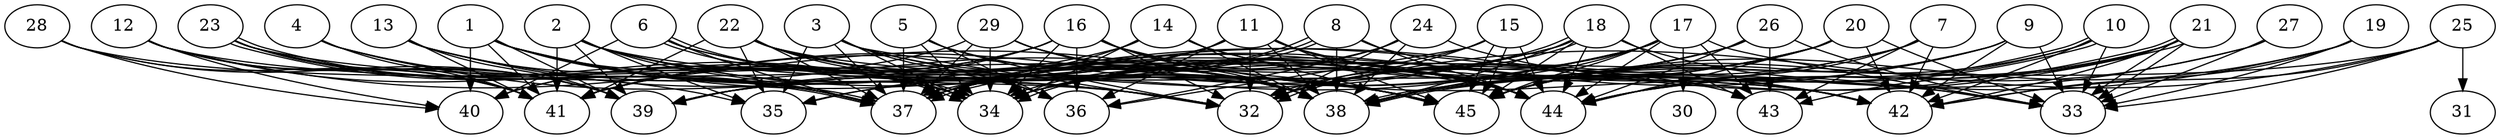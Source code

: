 // DAG (tier=3-complex, mode=data, n=45, ccr=0.541, fat=0.764, density=0.730, regular=0.209, jump=0.221, mindata=4194304, maxdata=33554432)
// DAG automatically generated by daggen at Sun Aug 24 16:33:35 2025
// /home/ermia/Project/Environments/daggen/bin/daggen --dot --ccr 0.541 --fat 0.764 --regular 0.209 --density 0.730 --jump 0.221 --mindata 4194304 --maxdata 33554432 -n 45 
digraph G {
  1 [size="5420922984728732", alpha="0.14", expect_size="2710461492364366"]
  1 -> 32 [size ="287864847859712"]
  1 -> 34 [size ="287864847859712"]
  1 -> 37 [size ="287864847859712"]
  1 -> 39 [size ="287864847859712"]
  1 -> 40 [size ="287864847859712"]
  1 -> 41 [size ="287864847859712"]
  1 -> 44 [size ="287864847859712"]
  1 -> 45 [size ="287864847859712"]
  2 [size="146833274632127328", alpha="0.11", expect_size="73416637316063664"]
  2 -> 32 [size ="264101238407168"]
  2 -> 34 [size ="264101238407168"]
  2 -> 35 [size ="264101238407168"]
  2 -> 37 [size ="264101238407168"]
  2 -> 39 [size ="264101238407168"]
  2 -> 41 [size ="264101238407168"]
  2 -> 42 [size ="264101238407168"]
  2 -> 45 [size ="264101238407168"]
  3 [size="20842283008000000000000", alpha="0.01", expect_size="10421141504000000000000"]
  3 -> 32 [size ="6058803200000000"]
  3 -> 34 [size ="6058803200000000"]
  3 -> 35 [size ="6058803200000000"]
  3 -> 36 [size ="6058803200000000"]
  3 -> 37 [size ="6058803200000000"]
  3 -> 38 [size ="6058803200000000"]
  3 -> 45 [size ="6058803200000000"]
  4 [size="832413363465250304", alpha="0.01", expect_size="416206681732625152"]
  4 -> 32 [size ="606647487561728"]
  4 -> 34 [size ="606647487561728"]
  4 -> 37 [size ="606647487561728"]
  4 -> 41 [size ="606647487561728"]
  5 [size="10010838913329662001152", alpha="0.18", expect_size="5005419456664831000576"]
  5 -> 32 [size ="3715953770627072"]
  5 -> 34 [size ="3715953770627072"]
  5 -> 36 [size ="3715953770627072"]
  5 -> 37 [size ="3715953770627072"]
  5 -> 38 [size ="3715953770627072"]
  6 [size="67903684565279176", alpha="0.06", expect_size="33951842282639588"]
  6 -> 34 [size ="3122730094297088"]
  6 -> 34 [size ="3122730094297088"]
  6 -> 37 [size ="3122730094297088"]
  6 -> 38 [size ="3122730094297088"]
  6 -> 40 [size ="3122730094297088"]
  6 -> 44 [size ="3122730094297088"]
  7 [size="13883233611464830976", alpha="0.17", expect_size="6941616805732415488"]
  7 -> 32 [size ="7533649662574592"]
  7 -> 34 [size ="7533649662574592"]
  7 -> 42 [size ="7533649662574592"]
  7 -> 43 [size ="7533649662574592"]
  7 -> 44 [size ="7533649662574592"]
  8 [size="6871385808313622528", alpha="0.12", expect_size="3435692904156811264"]
  8 -> 34 [size ="3129855545704448"]
  8 -> 34 [size ="3129855545704448"]
  8 -> 38 [size ="3129855545704448"]
  8 -> 39 [size ="3129855545704448"]
  8 -> 42 [size ="3129855545704448"]
  8 -> 44 [size ="3129855545704448"]
  9 [size="25473471380954227408896", alpha="0.18", expect_size="12736735690477113704448"]
  9 -> 33 [size ="6925993428123648"]
  9 -> 37 [size ="6925993428123648"]
  9 -> 38 [size ="6925993428123648"]
  9 -> 42 [size ="6925993428123648"]
  9 -> 45 [size ="6925993428123648"]
  10 [size="503849171381304576", alpha="0.01", expect_size="251924585690652288"]
  10 -> 33 [size ="1030582905602048"]
  10 -> 38 [size ="1030582905602048"]
  10 -> 38 [size ="1030582905602048"]
  10 -> 42 [size ="1030582905602048"]
  10 -> 44 [size ="1030582905602048"]
  10 -> 45 [size ="1030582905602048"]
  11 [size="1765538088997667995648", alpha="0.08", expect_size="882769044498833997824"]
  11 -> 32 [size ="1168623766863872"]
  11 -> 35 [size ="1168623766863872"]
  11 -> 36 [size ="1168623766863872"]
  11 -> 37 [size ="1168623766863872"]
  11 -> 38 [size ="1168623766863872"]
  11 -> 39 [size ="1168623766863872"]
  11 -> 42 [size ="1168623766863872"]
  11 -> 44 [size ="1168623766863872"]
  11 -> 45 [size ="1168623766863872"]
  12 [size="942575653486592000000", alpha="0.16", expect_size="471287826743296000000"]
  12 -> 32 [size ="769072824320000"]
  12 -> 37 [size ="769072824320000"]
  12 -> 38 [size ="769072824320000"]
  12 -> 39 [size ="769072824320000"]
  12 -> 40 [size ="769072824320000"]
  12 -> 41 [size ="769072824320000"]
  13 [size="38831175859786976", alpha="0.16", expect_size="19415587929893488"]
  13 -> 32 [size ="1046262623240192"]
  13 -> 34 [size ="1046262623240192"]
  13 -> 38 [size ="1046262623240192"]
  13 -> 39 [size ="1046262623240192"]
  13 -> 41 [size ="1046262623240192"]
  14 [size="142894811855806832", alpha="0.13", expect_size="71447405927903416"]
  14 -> 34 [size ="5687723864096768"]
  14 -> 37 [size ="5687723864096768"]
  14 -> 38 [size ="5687723864096768"]
  14 -> 41 [size ="5687723864096768"]
  14 -> 44 [size ="5687723864096768"]
  14 -> 45 [size ="5687723864096768"]
  15 [size="17687636064436383744", alpha="0.07", expect_size="8843818032218191872"]
  15 -> 32 [size ="6452770819276800"]
  15 -> 36 [size ="6452770819276800"]
  15 -> 37 [size ="6452770819276800"]
  15 -> 44 [size ="6452770819276800"]
  15 -> 45 [size ="6452770819276800"]
  15 -> 45 [size ="6452770819276800"]
  16 [size="7090352392464439967744", alpha="0.07", expect_size="3545176196232219983872"]
  16 -> 32 [size ="2952581315821568"]
  16 -> 33 [size ="2952581315821568"]
  16 -> 34 [size ="2952581315821568"]
  16 -> 36 [size ="2952581315821568"]
  16 -> 38 [size ="2952581315821568"]
  16 -> 39 [size ="2952581315821568"]
  16 -> 40 [size ="2952581315821568"]
  16 -> 41 [size ="2952581315821568"]
  16 -> 44 [size ="2952581315821568"]
  16 -> 45 [size ="2952581315821568"]
  17 [size="5199178244372281", alpha="0.06", expect_size="2599589122186140"]
  17 -> 30 [size ="239744034275328"]
  17 -> 32 [size ="239744034275328"]
  17 -> 33 [size ="239744034275328"]
  17 -> 35 [size ="239744034275328"]
  17 -> 38 [size ="239744034275328"]
  17 -> 39 [size ="239744034275328"]
  17 -> 41 [size ="239744034275328"]
  17 -> 43 [size ="239744034275328"]
  17 -> 44 [size ="239744034275328"]
  17 -> 45 [size ="239744034275328"]
  18 [size="62068219229555368", alpha="0.11", expect_size="31034109614777684"]
  18 -> 32 [size ="1278829943324672"]
  18 -> 32 [size ="1278829943324672"]
  18 -> 33 [size ="1278829943324672"]
  18 -> 38 [size ="1278829943324672"]
  18 -> 39 [size ="1278829943324672"]
  18 -> 41 [size ="1278829943324672"]
  18 -> 43 [size ="1278829943324672"]
  18 -> 44 [size ="1278829943324672"]
  18 -> 45 [size ="1278829943324672"]
  19 [size="4835763401891581952", alpha="0.14", expect_size="2417881700945790976"]
  19 -> 33 [size ="3088512190513152"]
  19 -> 38 [size ="3088512190513152"]
  19 -> 42 [size ="3088512190513152"]
  19 -> 45 [size ="3088512190513152"]
  20 [size="3744786942982619136000", alpha="0.13", expect_size="1872393471491309568000"]
  20 -> 32 [size ="1929188789452800"]
  20 -> 33 [size ="1929188789452800"]
  20 -> 34 [size ="1929188789452800"]
  20 -> 37 [size ="1929188789452800"]
  20 -> 42 [size ="1929188789452800"]
  20 -> 44 [size ="1929188789452800"]
  20 -> 45 [size ="1929188789452800"]
  21 [size="36284152513914994688000", alpha="0.15", expect_size="18142076256957497344000"]
  21 -> 33 [size ="8768015512371200"]
  21 -> 33 [size ="8768015512371200"]
  21 -> 37 [size ="8768015512371200"]
  21 -> 37 [size ="8768015512371200"]
  21 -> 42 [size ="8768015512371200"]
  21 -> 43 [size ="8768015512371200"]
  21 -> 44 [size ="8768015512371200"]
  21 -> 45 [size ="8768015512371200"]
  22 [size="101988055691444192", alpha="0.06", expect_size="50994027845722096"]
  22 -> 34 [size ="2804657474764800"]
  22 -> 35 [size ="2804657474764800"]
  22 -> 36 [size ="2804657474764800"]
  22 -> 37 [size ="2804657474764800"]
  22 -> 38 [size ="2804657474764800"]
  22 -> 41 [size ="2804657474764800"]
  22 -> 42 [size ="2804657474764800"]
  22 -> 45 [size ="2804657474764800"]
  23 [size="99744472904607504", alpha="0.17", expect_size="49872236452303752"]
  23 -> 34 [size ="1689335468392448"]
  23 -> 35 [size ="1689335468392448"]
  23 -> 37 [size ="1689335468392448"]
  23 -> 37 [size ="1689335468392448"]
  23 -> 39 [size ="1689335468392448"]
  23 -> 41 [size ="1689335468392448"]
  23 -> 43 [size ="1689335468392448"]
  24 [size="20518255582137810944000", alpha="0.17", expect_size="10259127791068905472000"]
  24 -> 32 [size ="5995843341516800"]
  24 -> 34 [size ="5995843341516800"]
  24 -> 36 [size ="5995843341516800"]
  24 -> 38 [size ="5995843341516800"]
  24 -> 42 [size ="5995843341516800"]
  25 [size="26044171906965257060352", alpha="0.03", expect_size="13022085953482628530176"]
  25 -> 31 [size ="7029056310607872"]
  25 -> 32 [size ="7029056310607872"]
  25 -> 33 [size ="7029056310607872"]
  25 -> 34 [size ="7029056310607872"]
  25 -> 42 [size ="7029056310607872"]
  26 [size="33559353704385392", alpha="0.15", expect_size="16779676852192696"]
  26 -> 32 [size ="1017606903431168"]
  26 -> 33 [size ="1017606903431168"]
  26 -> 34 [size ="1017606903431168"]
  26 -> 37 [size ="1017606903431168"]
  26 -> 43 [size ="1017606903431168"]
  26 -> 44 [size ="1017606903431168"]
  27 [size="336798721603789888", alpha="0.05", expect_size="168399360801894944"]
  27 -> 33 [size ="7217767107264512"]
  27 -> 38 [size ="7217767107264512"]
  27 -> 44 [size ="7217767107264512"]
  28 [size="670175481995265572864", alpha="0.03", expect_size="335087740997632786432"]
  28 -> 39 [size ="612654569750528"]
  28 -> 40 [size ="612654569750528"]
  28 -> 41 [size ="612654569750528"]
  28 -> 44 [size ="612654569750528"]
  29 [size="810671682508728704", alpha="0.13", expect_size="405335841254364352"]
  29 -> 34 [size ="692677301501952"]
  29 -> 37 [size ="692677301501952"]
  29 -> 38 [size ="692677301501952"]
  29 -> 40 [size ="692677301501952"]
  29 -> 44 [size ="692677301501952"]
  29 -> 45 [size ="692677301501952"]
  30 [size="7902716502047656960", alpha="0.03", expect_size="3951358251023828480"]
  31 [size="1201900267852045221888", alpha="0.00", expect_size="600950133926022610944"]
  32 [size="1988359782607618048000", alpha="0.03", expect_size="994179891303809024000"]
  33 [size="18061140137591130112", alpha="0.00", expect_size="9030570068795565056"]
  34 [size="18886112038566244", alpha="0.06", expect_size="9443056019283122"]
  35 [size="5770477951879958528", alpha="0.17", expect_size="2885238975939979264"]
  36 [size="1675999318114304000000", alpha="0.09", expect_size="837999659057152000000"]
  37 [size="16188681022440069120", alpha="0.12", expect_size="8094340511220034560"]
  38 [size="502546177807961024", alpha="0.08", expect_size="251273088903980512"]
  39 [size="18397067803359182848000", alpha="0.01", expect_size="9198533901679591424000"]
  40 [size="241482928062022592", alpha="0.16", expect_size="120741464031011296"]
  41 [size="1653622977999074560", alpha="0.13", expect_size="826811488999537280"]
  42 [size="6397061581718312960", alpha="0.05", expect_size="3198530790859156480"]
  43 [size="30029469449305441959936", alpha="0.04", expect_size="15014734724652720979968"]
  44 [size="107462220126107024", alpha="0.14", expect_size="53731110063053512"]
  45 [size="36557556716144420716544", alpha="0.04", expect_size="18278778358072210358272"]
}